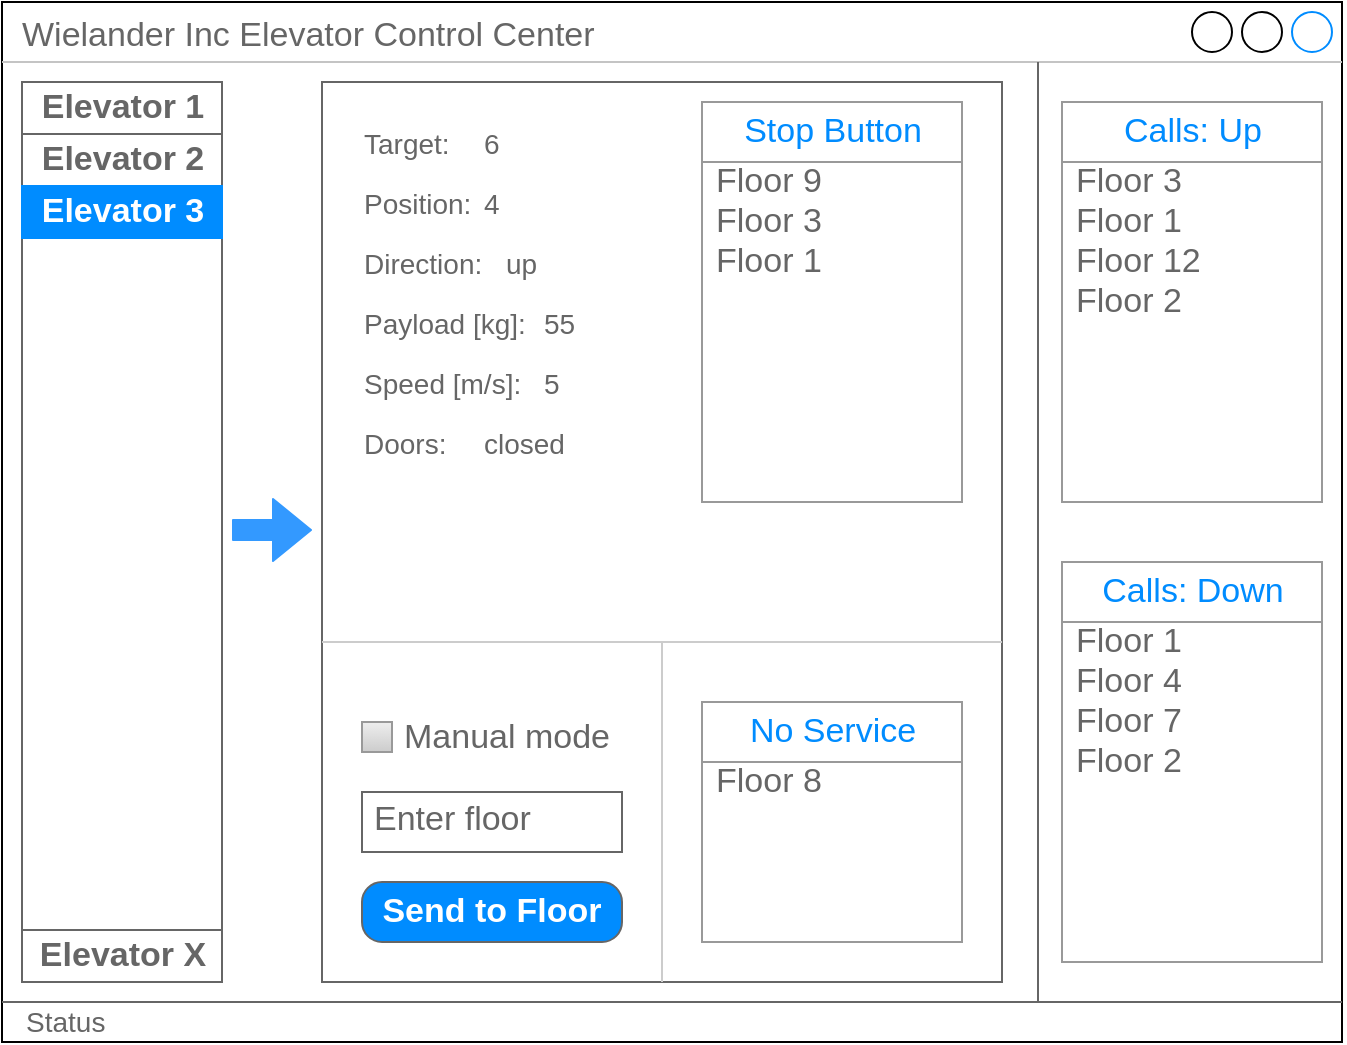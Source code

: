 <mxfile version="13.7.9" type="device"><diagram id="PQNQHYvqHycW9DMmjUgI" name="Page-1"><mxGraphModel dx="434" dy="386" grid="1" gridSize="10" guides="1" tooltips="1" connect="1" arrows="1" fold="1" page="1" pageScale="1" pageWidth="620" pageHeight="400" math="0" shadow="0"><root><mxCell id="0"/><mxCell id="1" parent="0"/><mxCell id="LNMxJU5vWmfZRi1nmGyG-1" value="Wielander Inc Elevator Control Center" style="strokeWidth=1;shadow=0;dashed=0;align=center;html=1;shape=mxgraph.mockup.containers.window;align=left;verticalAlign=top;spacingLeft=8;strokeColor2=#008cff;strokeColor3=#c4c4c4;fontColor=#666666;mainText=;fontSize=17;labelBackgroundColor=none;" parent="1" vertex="1"><mxGeometry x="10" y="10" width="670" height="520" as="geometry"/></mxCell><mxCell id="hTdMyycVaCwf7Xpm1s4O-20" value="" style="rounded=0;whiteSpace=wrap;html=1;fillColor=none;strokeColor=#666666;" parent="1" vertex="1"><mxGeometry x="170" y="50" width="340" height="450" as="geometry"/></mxCell><mxCell id="LNMxJU5vWmfZRi1nmGyG-2" value="" style="strokeWidth=1;shadow=0;dashed=0;align=center;html=1;shape=mxgraph.mockup.containers.rrect;rSize=0;strokeColor=#666666;" parent="1" vertex="1"><mxGeometry x="20" y="50" width="100" height="450" as="geometry"/></mxCell><mxCell id="LNMxJU5vWmfZRi1nmGyG-3" value="Elevator 1" style="strokeColor=inherit;fillColor=inherit;gradientColor=inherit;strokeWidth=1;shadow=0;dashed=0;align=center;html=1;shape=mxgraph.mockup.containers.rrect;rSize=0;fontSize=17;fontColor=#666666;fontStyle=1;resizeWidth=1;" parent="LNMxJU5vWmfZRi1nmGyG-2" vertex="1"><mxGeometry width="100" height="26" relative="1" as="geometry"/></mxCell><mxCell id="LNMxJU5vWmfZRi1nmGyG-4" value="Elevator 2" style="strokeColor=inherit;fillColor=inherit;gradientColor=inherit;strokeWidth=1;shadow=0;dashed=0;align=center;html=1;shape=mxgraph.mockup.containers.rrect;rSize=0;fontSize=17;fontColor=#666666;fontStyle=1;resizeWidth=1;" parent="LNMxJU5vWmfZRi1nmGyG-2" vertex="1"><mxGeometry width="100" height="26" relative="1" as="geometry"><mxPoint y="26" as="offset"/></mxGeometry></mxCell><mxCell id="LNMxJU5vWmfZRi1nmGyG-5" value="Elevator 3" style="strokeWidth=1;shadow=0;dashed=0;align=center;html=1;shape=mxgraph.mockup.containers.rrect;rSize=0;fontSize=17;fontColor=#ffffff;fontStyle=1;fillColor=#008cff;strokeColor=#008cff;resizeWidth=1;" parent="LNMxJU5vWmfZRi1nmGyG-2" vertex="1"><mxGeometry width="100" height="26" relative="1" as="geometry"><mxPoint y="52" as="offset"/></mxGeometry></mxCell><mxCell id="LNMxJU5vWmfZRi1nmGyG-6" value="Elevator X" style="strokeColor=inherit;fillColor=inherit;gradientColor=inherit;strokeWidth=1;shadow=0;dashed=0;align=center;html=1;shape=mxgraph.mockup.containers.rrect;rSize=0;fontSize=17;fontColor=#666666;fontStyle=1;resizeWidth=1;" parent="LNMxJU5vWmfZRi1nmGyG-2" vertex="1"><mxGeometry y="1" width="100" height="26" relative="1" as="geometry"><mxPoint y="-26" as="offset"/></mxGeometry></mxCell><mxCell id="F4gwCYwo4Am4v6pRvt3W-1" value="" style="shape=flexArrow;endArrow=classic;html=1;width=2.419;endSize=1.484;endWidth=2.674;strokeColor=#666666;" parent="1" edge="1"><mxGeometry width="50" height="50" relative="1" as="geometry"><mxPoint x="436" y="97" as="sourcePoint"/><mxPoint x="436" y="82" as="targetPoint"/></mxGeometry></mxCell><mxCell id="F4gwCYwo4Am4v6pRvt3W-2" value="" style="shape=flexArrow;endArrow=classic;html=1;width=2.419;endSize=1.484;endWidth=2.674;strokeColor=#666666;" parent="1" edge="1"><mxGeometry width="50" height="50" relative="1" as="geometry"><mxPoint x="435" y="143" as="sourcePoint"/><mxPoint x="435" y="156" as="targetPoint"/></mxGeometry></mxCell><mxCell id="F4gwCYwo4Am4v6pRvt3W-5" value="" style="group" parent="1" vertex="1" connectable="0"><mxGeometry x="189" y="71" width="360" height="360" as="geometry"/></mxCell><mxCell id="LNMxJU5vWmfZRi1nmGyG-57" value="" style="group;fontSize=12;" parent="F4gwCYwo4Am4v6pRvt3W-5" vertex="1" connectable="0"><mxGeometry y="30" width="360" height="330" as="geometry"/></mxCell><mxCell id="LNMxJU5vWmfZRi1nmGyG-28" value="Position:" style="text;html=1;strokeColor=none;fillColor=none;align=left;verticalAlign=middle;whiteSpace=wrap;rounded=0;fontSize=14;fontColor=#666666;" parent="LNMxJU5vWmfZRi1nmGyG-57" vertex="1"><mxGeometry width="40" height="20" as="geometry"/></mxCell><mxCell id="LNMxJU5vWmfZRi1nmGyG-30" value="Direction:" style="text;html=1;strokeColor=none;fillColor=none;align=left;verticalAlign=middle;whiteSpace=wrap;rounded=0;fontSize=14;fontColor=#666666;" parent="LNMxJU5vWmfZRi1nmGyG-57" vertex="1"><mxGeometry y="30" width="40" height="20" as="geometry"/></mxCell><mxCell id="LNMxJU5vWmfZRi1nmGyG-31" value="Payload [kg]:" style="text;html=1;strokeColor=none;fillColor=none;align=left;verticalAlign=middle;whiteSpace=wrap;rounded=0;fontSize=14;fontColor=#666666;" parent="LNMxJU5vWmfZRi1nmGyG-57" vertex="1"><mxGeometry y="60" width="90" height="20" as="geometry"/></mxCell><mxCell id="LNMxJU5vWmfZRi1nmGyG-32" value="Speed [m/s]:" style="text;html=1;strokeColor=none;fillColor=none;align=left;verticalAlign=middle;whiteSpace=wrap;rounded=0;fontSize=14;fontColor=#666666;" parent="LNMxJU5vWmfZRi1nmGyG-57" vertex="1"><mxGeometry y="90" width="90" height="20" as="geometry"/></mxCell><mxCell id="LNMxJU5vWmfZRi1nmGyG-33" value="Doors:" style="text;html=1;strokeColor=none;fillColor=none;align=left;verticalAlign=middle;whiteSpace=wrap;rounded=0;fontSize=14;fontColor=#666666;" parent="LNMxJU5vWmfZRi1nmGyG-57" vertex="1"><mxGeometry y="120" width="40" height="20" as="geometry"/></mxCell><mxCell id="LNMxJU5vWmfZRi1nmGyG-42" value="4" style="text;html=1;strokeColor=none;fillColor=none;align=left;verticalAlign=middle;whiteSpace=wrap;rounded=0;fontSize=14;fontColor=#666666;" parent="LNMxJU5vWmfZRi1nmGyG-57" vertex="1"><mxGeometry x="60" width="40" height="20" as="geometry"/></mxCell><mxCell id="LNMxJU5vWmfZRi1nmGyG-43" value="up" style="text;html=1;strokeColor=none;fillColor=none;align=left;verticalAlign=middle;whiteSpace=wrap;rounded=0;fontSize=14;fontColor=#666666;" parent="LNMxJU5vWmfZRi1nmGyG-57" vertex="1"><mxGeometry x="71" y="30" width="40" height="20" as="geometry"/></mxCell><mxCell id="LNMxJU5vWmfZRi1nmGyG-45" value="55" style="text;html=1;strokeColor=none;fillColor=none;align=left;verticalAlign=middle;whiteSpace=wrap;rounded=0;fontSize=14;fontColor=#666666;" parent="LNMxJU5vWmfZRi1nmGyG-57" vertex="1"><mxGeometry x="90" y="60" width="40" height="20" as="geometry"/></mxCell><mxCell id="LNMxJU5vWmfZRi1nmGyG-46" value="5" style="text;html=1;strokeColor=none;fillColor=none;align=left;verticalAlign=middle;whiteSpace=wrap;rounded=0;fontSize=14;fontColor=#666666;" parent="LNMxJU5vWmfZRi1nmGyG-57" vertex="1"><mxGeometry x="90" y="90" width="40" height="20" as="geometry"/></mxCell><mxCell id="LNMxJU5vWmfZRi1nmGyG-47" value="closed" style="text;html=1;strokeColor=none;fillColor=none;align=left;verticalAlign=middle;whiteSpace=wrap;rounded=0;fontSize=14;fontColor=#666666;" parent="LNMxJU5vWmfZRi1nmGyG-57" vertex="1"><mxGeometry x="60" y="120" width="40" height="20" as="geometry"/></mxCell><mxCell id="F4gwCYwo4Am4v6pRvt3W-3" value="Target:&amp;nbsp;" style="text;html=1;strokeColor=none;fillColor=none;align=left;verticalAlign=middle;whiteSpace=wrap;rounded=0;fontSize=14;fontColor=#666666;" parent="F4gwCYwo4Am4v6pRvt3W-5" vertex="1"><mxGeometry width="40" height="20" as="geometry"/></mxCell><mxCell id="F4gwCYwo4Am4v6pRvt3W-4" value="6" style="text;html=1;strokeColor=none;fillColor=none;align=left;verticalAlign=middle;whiteSpace=wrap;rounded=0;fontSize=14;fontColor=#666666;" parent="F4gwCYwo4Am4v6pRvt3W-5" vertex="1"><mxGeometry x="60" width="40" height="20" as="geometry"/></mxCell><mxCell id="LNMxJU5vWmfZRi1nmGyG-35" value="" style="strokeWidth=1;shadow=0;dashed=0;align=center;html=1;shape=mxgraph.mockup.forms.rrect;rSize=0;strokeColor=#999999;fillColor=#ffffff;" parent="1" vertex="1"><mxGeometry x="360" y="60" width="130" height="200" as="geometry"/></mxCell><mxCell id="LNMxJU5vWmfZRi1nmGyG-36" value="Stop Button" style="strokeWidth=1;shadow=0;dashed=0;align=center;html=1;shape=mxgraph.mockup.forms.rrect;rSize=0;strokeColor=#999999;fontColor=#008cff;fontSize=17;fillColor=#ffffff;resizeWidth=1;" parent="LNMxJU5vWmfZRi1nmGyG-35" vertex="1"><mxGeometry width="130" height="30" relative="1" as="geometry"/></mxCell><mxCell id="LNMxJU5vWmfZRi1nmGyG-37" value="Floor 9&amp;nbsp;" style="strokeWidth=1;shadow=0;dashed=0;align=center;html=1;shape=mxgraph.mockup.forms.anchor;fontSize=17;fontColor=#666666;align=left;spacingLeft=5;resizeWidth=1;" parent="LNMxJU5vWmfZRi1nmGyG-35" vertex="1"><mxGeometry width="130" height="20" relative="1" as="geometry"><mxPoint y="30" as="offset"/></mxGeometry></mxCell><mxCell id="LNMxJU5vWmfZRi1nmGyG-38" value="Floor 3" style="strokeWidth=1;shadow=0;dashed=0;align=center;html=1;shape=mxgraph.mockup.forms.anchor;fontSize=17;fontColor=#666666;align=left;spacingLeft=5;resizeWidth=1;" parent="LNMxJU5vWmfZRi1nmGyG-35" vertex="1"><mxGeometry width="130" height="20" relative="1" as="geometry"><mxPoint y="50" as="offset"/></mxGeometry></mxCell><mxCell id="LNMxJU5vWmfZRi1nmGyG-39" value="Floor 1" style="strokeWidth=1;shadow=0;dashed=0;align=center;html=1;shape=mxgraph.mockup.forms.rrect;rSize=0;fontSize=17;fontColor=#666666;align=left;spacingLeft=5;strokeColor=none;resizeWidth=1;fillColor=none;" parent="LNMxJU5vWmfZRi1nmGyG-35" vertex="1"><mxGeometry width="130" height="20" relative="1" as="geometry"><mxPoint y="70" as="offset"/></mxGeometry></mxCell><mxCell id="F4gwCYwo4Am4v6pRvt3W-14" value="" style="strokeWidth=1;shadow=0;dashed=0;align=center;html=1;shape=mxgraph.mockup.forms.rrect;rSize=0;strokeColor=#999999;fillColor=#ffffff;" parent="1" vertex="1"><mxGeometry x="540" y="60" width="130" height="200" as="geometry"/></mxCell><mxCell id="F4gwCYwo4Am4v6pRvt3W-15" value="Calls: Up" style="strokeWidth=1;shadow=0;dashed=0;align=center;html=1;shape=mxgraph.mockup.forms.rrect;rSize=0;strokeColor=#999999;fontColor=#008cff;fontSize=17;fillColor=#ffffff;resizeWidth=1;" parent="F4gwCYwo4Am4v6pRvt3W-14" vertex="1"><mxGeometry width="130" height="30" relative="1" as="geometry"/></mxCell><mxCell id="F4gwCYwo4Am4v6pRvt3W-16" value="Floor 3&amp;nbsp;" style="strokeWidth=1;shadow=0;dashed=0;align=center;html=1;shape=mxgraph.mockup.forms.anchor;fontSize=17;fontColor=#666666;align=left;spacingLeft=5;resizeWidth=1;" parent="F4gwCYwo4Am4v6pRvt3W-14" vertex="1"><mxGeometry width="130" height="20" relative="1" as="geometry"><mxPoint y="30" as="offset"/></mxGeometry></mxCell><mxCell id="F4gwCYwo4Am4v6pRvt3W-17" value="Floor 1" style="strokeWidth=1;shadow=0;dashed=0;align=center;html=1;shape=mxgraph.mockup.forms.anchor;fontSize=17;fontColor=#666666;align=left;spacingLeft=5;resizeWidth=1;" parent="F4gwCYwo4Am4v6pRvt3W-14" vertex="1"><mxGeometry width="130" height="20" relative="1" as="geometry"><mxPoint y="50" as="offset"/></mxGeometry></mxCell><mxCell id="F4gwCYwo4Am4v6pRvt3W-18" value="Floor 12" style="strokeWidth=1;shadow=0;dashed=0;align=center;html=1;shape=mxgraph.mockup.forms.rrect;rSize=0;fontSize=17;fontColor=#666666;align=left;spacingLeft=5;strokeColor=none;resizeWidth=1;fillColor=none;" parent="F4gwCYwo4Am4v6pRvt3W-14" vertex="1"><mxGeometry width="130" height="20" relative="1" as="geometry"><mxPoint y="70" as="offset"/></mxGeometry></mxCell><mxCell id="F4gwCYwo4Am4v6pRvt3W-19" value="Floor 2&amp;nbsp;" style="strokeWidth=1;shadow=0;dashed=0;align=center;html=1;shape=mxgraph.mockup.forms.anchor;fontSize=17;fontColor=#666666;align=left;spacingLeft=5;resizeWidth=1;" parent="F4gwCYwo4Am4v6pRvt3W-14" vertex="1"><mxGeometry width="130" height="20" relative="1" as="geometry"><mxPoint y="90" as="offset"/></mxGeometry></mxCell><mxCell id="F4gwCYwo4Am4v6pRvt3W-20" value="" style="strokeWidth=1;shadow=0;dashed=0;align=center;html=1;shape=mxgraph.mockup.forms.rrect;rSize=0;strokeColor=#999999;fillColor=#ffffff;" parent="1" vertex="1"><mxGeometry x="540" y="290" width="130" height="200" as="geometry"/></mxCell><mxCell id="F4gwCYwo4Am4v6pRvt3W-21" value="Calls: Down" style="strokeWidth=1;shadow=0;dashed=0;align=center;html=1;shape=mxgraph.mockup.forms.rrect;rSize=0;strokeColor=#999999;fontColor=#008cff;fontSize=17;fillColor=#ffffff;resizeWidth=1;" parent="F4gwCYwo4Am4v6pRvt3W-20" vertex="1"><mxGeometry width="130" height="30" relative="1" as="geometry"/></mxCell><mxCell id="F4gwCYwo4Am4v6pRvt3W-22" value="Floor 1&amp;nbsp;" style="strokeWidth=1;shadow=0;dashed=0;align=center;html=1;shape=mxgraph.mockup.forms.anchor;fontSize=17;fontColor=#666666;align=left;spacingLeft=5;resizeWidth=1;" parent="F4gwCYwo4Am4v6pRvt3W-20" vertex="1"><mxGeometry width="130" height="20" relative="1" as="geometry"><mxPoint y="30" as="offset"/></mxGeometry></mxCell><mxCell id="F4gwCYwo4Am4v6pRvt3W-23" value="Floor 4" style="strokeWidth=1;shadow=0;dashed=0;align=center;html=1;shape=mxgraph.mockup.forms.anchor;fontSize=17;fontColor=#666666;align=left;spacingLeft=5;resizeWidth=1;" parent="F4gwCYwo4Am4v6pRvt3W-20" vertex="1"><mxGeometry width="130" height="20" relative="1" as="geometry"><mxPoint y="50" as="offset"/></mxGeometry></mxCell><mxCell id="F4gwCYwo4Am4v6pRvt3W-24" value="Floor 7" style="strokeWidth=1;shadow=0;dashed=0;align=center;html=1;shape=mxgraph.mockup.forms.rrect;rSize=0;fontSize=17;fontColor=#666666;align=left;spacingLeft=5;strokeColor=none;resizeWidth=1;fillColor=none;" parent="F4gwCYwo4Am4v6pRvt3W-20" vertex="1"><mxGeometry width="130" height="20" relative="1" as="geometry"><mxPoint y="70" as="offset"/></mxGeometry></mxCell><mxCell id="F4gwCYwo4Am4v6pRvt3W-25" value="Floor 2&amp;nbsp;" style="strokeWidth=1;shadow=0;dashed=0;align=center;html=1;shape=mxgraph.mockup.forms.anchor;fontSize=17;fontColor=#666666;align=left;spacingLeft=5;resizeWidth=1;" parent="F4gwCYwo4Am4v6pRvt3W-20" vertex="1"><mxGeometry width="130" height="20" relative="1" as="geometry"><mxPoint y="90" as="offset"/></mxGeometry></mxCell><mxCell id="hTdMyycVaCwf7Xpm1s4O-1" value="" style="endArrow=none;html=1;strokeColor=#666666;" parent="1" edge="1"><mxGeometry width="50" height="50" relative="1" as="geometry"><mxPoint x="528" y="510" as="sourcePoint"/><mxPoint x="528" y="40" as="targetPoint"/></mxGeometry></mxCell><mxCell id="hTdMyycVaCwf7Xpm1s4O-8" value="Status" style="text;html=1;strokeColor=none;fillColor=none;align=left;verticalAlign=middle;whiteSpace=wrap;rounded=0;fontSize=14;fontColor=#666666;" parent="1" vertex="1"><mxGeometry x="20" y="510" width="40" height="20" as="geometry"/></mxCell><mxCell id="hTdMyycVaCwf7Xpm1s4O-10" value="" style="endArrow=none;html=1;strokeColor=#666666;" parent="1" edge="1"><mxGeometry width="50" height="50" relative="1" as="geometry"><mxPoint x="10" y="510" as="sourcePoint"/><mxPoint x="680" y="510" as="targetPoint"/></mxGeometry></mxCell><mxCell id="F4gwCYwo4Am4v6pRvt3W-8" value="" style="strokeWidth=1;shadow=0;dashed=0;align=center;html=1;shape=mxgraph.mockup.forms.rrect;rSize=0;strokeColor=#999999;fillColor=#ffffff;" parent="1" vertex="1"><mxGeometry x="360" y="360" width="130" height="120" as="geometry"/></mxCell><mxCell id="F4gwCYwo4Am4v6pRvt3W-9" value="No Service" style="strokeWidth=1;shadow=0;dashed=0;align=center;html=1;shape=mxgraph.mockup.forms.rrect;rSize=0;strokeColor=#999999;fontColor=#008cff;fontSize=17;fillColor=#ffffff;resizeWidth=1;" parent="F4gwCYwo4Am4v6pRvt3W-8" vertex="1"><mxGeometry width="130" height="30" relative="1" as="geometry"/></mxCell><mxCell id="F4gwCYwo4Am4v6pRvt3W-10" value="Floor 8&amp;nbsp;" style="strokeWidth=1;shadow=0;dashed=0;align=center;html=1;shape=mxgraph.mockup.forms.anchor;fontSize=17;fontColor=#666666;align=left;spacingLeft=5;resizeWidth=1;" parent="F4gwCYwo4Am4v6pRvt3W-8" vertex="1"><mxGeometry width="130" height="20" relative="1" as="geometry"><mxPoint y="30" as="offset"/></mxGeometry></mxCell><mxCell id="LNMxJU5vWmfZRi1nmGyG-48" value="Send to Floor" style="strokeWidth=1;shadow=0;dashed=0;align=center;html=1;shape=mxgraph.mockup.buttons.button;strokeColor=#666666;fontColor=#ffffff;mainText=;buttonStyle=round;fontSize=17;fontStyle=1;fillColor=#008cff;whiteSpace=wrap;" parent="1" vertex="1"><mxGeometry x="190" y="450" width="130" height="30" as="geometry"/></mxCell><mxCell id="LNMxJU5vWmfZRi1nmGyG-50" value="Enter floor" style="strokeWidth=1;shadow=0;dashed=0;align=center;html=1;shape=mxgraph.mockup.text.textBox;fontColor=#666666;align=left;fontSize=17;spacingLeft=4;spacingTop=-3;strokeColor=#666666;mainText=" parent="1" vertex="1"><mxGeometry x="190" y="405" width="130" height="30" as="geometry"/></mxCell><mxCell id="hTdMyycVaCwf7Xpm1s4O-3" value="Manual mode" style="strokeWidth=1;shadow=0;dashed=0;align=center;html=1;shape=mxgraph.mockup.forms.rrect;rSize=0;fillColor=#eeeeee;strokeColor=#999999;gradientColor=#cccccc;align=left;spacingLeft=4;fontSize=17;fontColor=#666666;labelPosition=right;" parent="1" vertex="1"><mxGeometry x="190" y="370" width="15" height="15" as="geometry"/></mxCell><mxCell id="hTdMyycVaCwf7Xpm1s4O-21" value="" style="shape=flexArrow;endArrow=classic;html=1;strokeColor=#3399FF;fillColor=#3399FF;" parent="1" edge="1"><mxGeometry width="50" height="50" relative="1" as="geometry"><mxPoint x="125" y="274" as="sourcePoint"/><mxPoint x="165" y="274" as="targetPoint"/></mxGeometry></mxCell><mxCell id="hTdMyycVaCwf7Xpm1s4O-22" value="" style="endArrow=none;html=1;strokeColor=#CCCCCC;" parent="1" edge="1"><mxGeometry width="50" height="50" relative="1" as="geometry"><mxPoint x="340" y="500" as="sourcePoint"/><mxPoint x="340" y="330" as="targetPoint"/></mxGeometry></mxCell><mxCell id="hTdMyycVaCwf7Xpm1s4O-23" value="" style="endArrow=none;html=1;strokeColor=#CCCCCC;" parent="1" edge="1"><mxGeometry width="50" height="50" relative="1" as="geometry"><mxPoint x="170" y="330" as="sourcePoint"/><mxPoint x="510" y="330" as="targetPoint"/></mxGeometry></mxCell></root></mxGraphModel></diagram></mxfile>